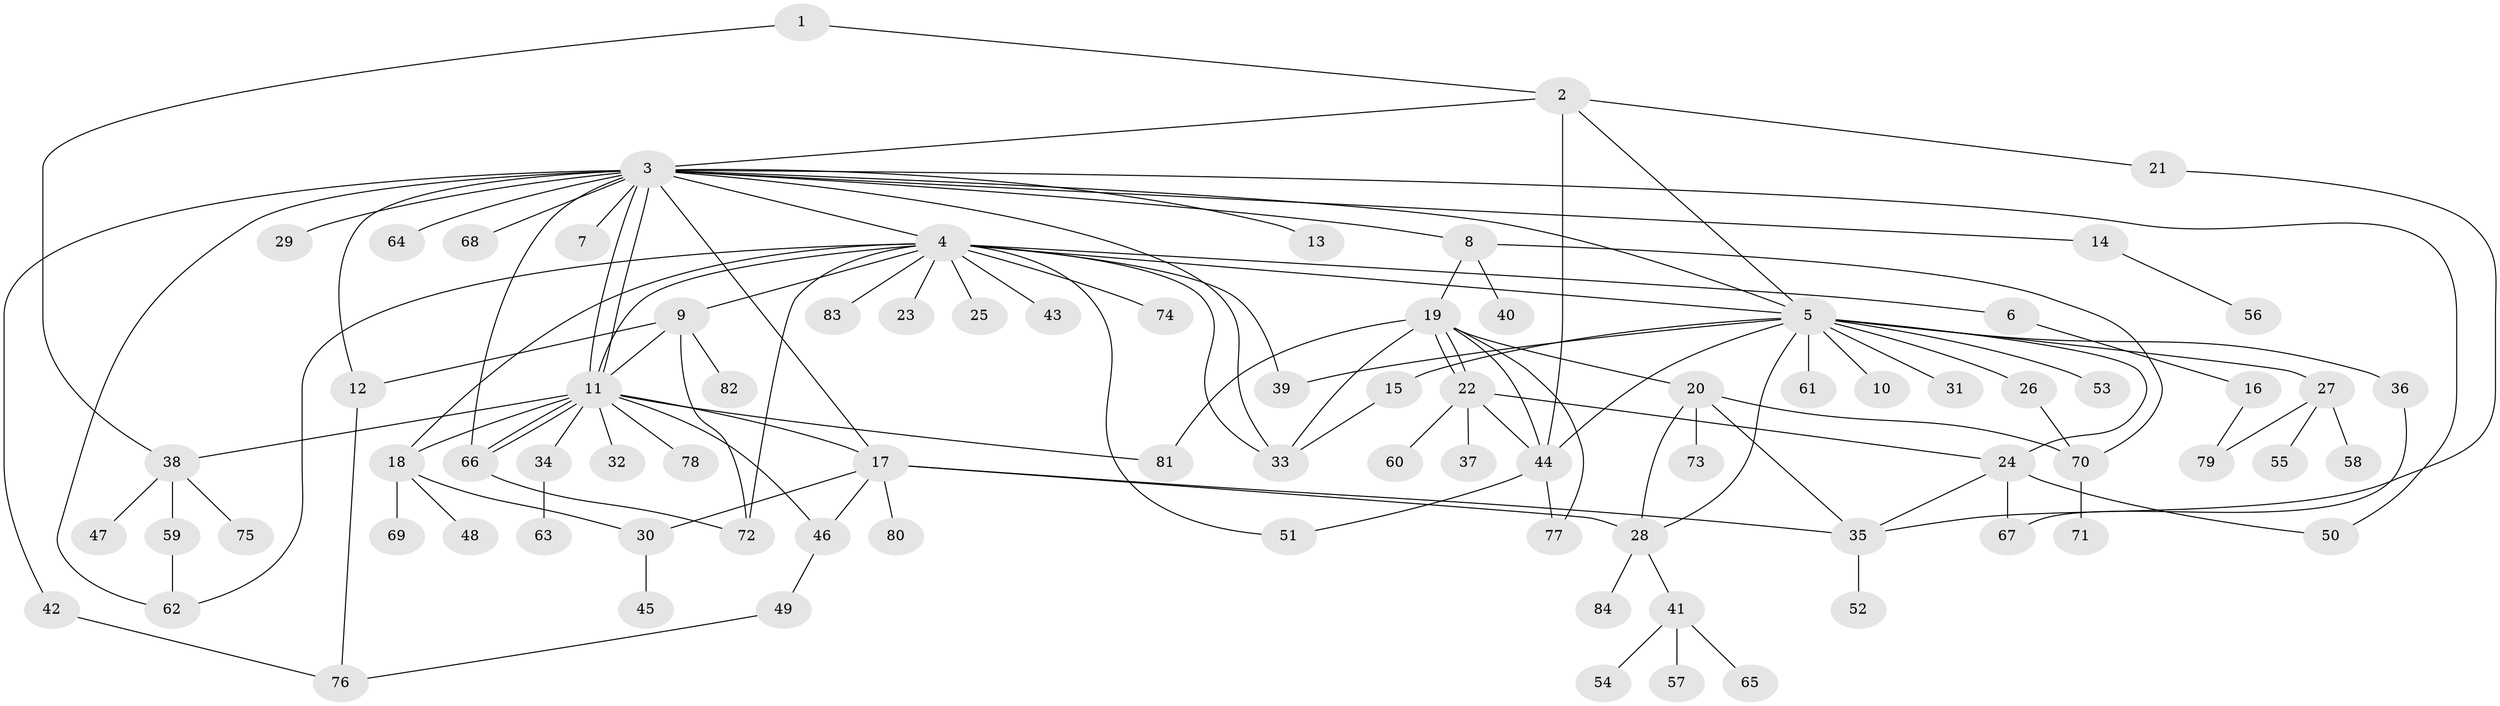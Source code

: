 // Generated by graph-tools (version 1.1) at 2025/14/03/09/25 04:14:25]
// undirected, 84 vertices, 124 edges
graph export_dot {
graph [start="1"]
  node [color=gray90,style=filled];
  1;
  2;
  3;
  4;
  5;
  6;
  7;
  8;
  9;
  10;
  11;
  12;
  13;
  14;
  15;
  16;
  17;
  18;
  19;
  20;
  21;
  22;
  23;
  24;
  25;
  26;
  27;
  28;
  29;
  30;
  31;
  32;
  33;
  34;
  35;
  36;
  37;
  38;
  39;
  40;
  41;
  42;
  43;
  44;
  45;
  46;
  47;
  48;
  49;
  50;
  51;
  52;
  53;
  54;
  55;
  56;
  57;
  58;
  59;
  60;
  61;
  62;
  63;
  64;
  65;
  66;
  67;
  68;
  69;
  70;
  71;
  72;
  73;
  74;
  75;
  76;
  77;
  78;
  79;
  80;
  81;
  82;
  83;
  84;
  1 -- 2;
  1 -- 38;
  2 -- 3;
  2 -- 5;
  2 -- 21;
  2 -- 44;
  3 -- 4;
  3 -- 5;
  3 -- 7;
  3 -- 8;
  3 -- 11;
  3 -- 11;
  3 -- 12;
  3 -- 13;
  3 -- 14;
  3 -- 17;
  3 -- 29;
  3 -- 33;
  3 -- 42;
  3 -- 50;
  3 -- 62;
  3 -- 64;
  3 -- 66;
  3 -- 68;
  4 -- 5;
  4 -- 6;
  4 -- 9;
  4 -- 11;
  4 -- 18;
  4 -- 23;
  4 -- 25;
  4 -- 33;
  4 -- 39;
  4 -- 43;
  4 -- 51;
  4 -- 62;
  4 -- 72;
  4 -- 74;
  4 -- 83;
  5 -- 10;
  5 -- 15;
  5 -- 24;
  5 -- 26;
  5 -- 27;
  5 -- 28;
  5 -- 31;
  5 -- 36;
  5 -- 39;
  5 -- 44;
  5 -- 53;
  5 -- 61;
  6 -- 16;
  8 -- 19;
  8 -- 40;
  8 -- 70;
  9 -- 11;
  9 -- 12;
  9 -- 72;
  9 -- 82;
  11 -- 17;
  11 -- 18;
  11 -- 32;
  11 -- 34;
  11 -- 38;
  11 -- 46;
  11 -- 66;
  11 -- 66;
  11 -- 78;
  11 -- 81;
  12 -- 76;
  14 -- 56;
  15 -- 33;
  16 -- 79;
  17 -- 28;
  17 -- 30;
  17 -- 35;
  17 -- 46;
  17 -- 80;
  18 -- 30;
  18 -- 48;
  18 -- 69;
  19 -- 20;
  19 -- 22;
  19 -- 22;
  19 -- 33;
  19 -- 44;
  19 -- 77;
  19 -- 81;
  20 -- 28;
  20 -- 35;
  20 -- 70;
  20 -- 73;
  21 -- 35;
  22 -- 24;
  22 -- 37;
  22 -- 44;
  22 -- 60;
  24 -- 35;
  24 -- 50;
  24 -- 67;
  26 -- 70;
  27 -- 55;
  27 -- 58;
  27 -- 79;
  28 -- 41;
  28 -- 84;
  30 -- 45;
  34 -- 63;
  35 -- 52;
  36 -- 67;
  38 -- 47;
  38 -- 59;
  38 -- 75;
  41 -- 54;
  41 -- 57;
  41 -- 65;
  42 -- 76;
  44 -- 51;
  44 -- 77;
  46 -- 49;
  49 -- 76;
  59 -- 62;
  66 -- 72;
  70 -- 71;
}
